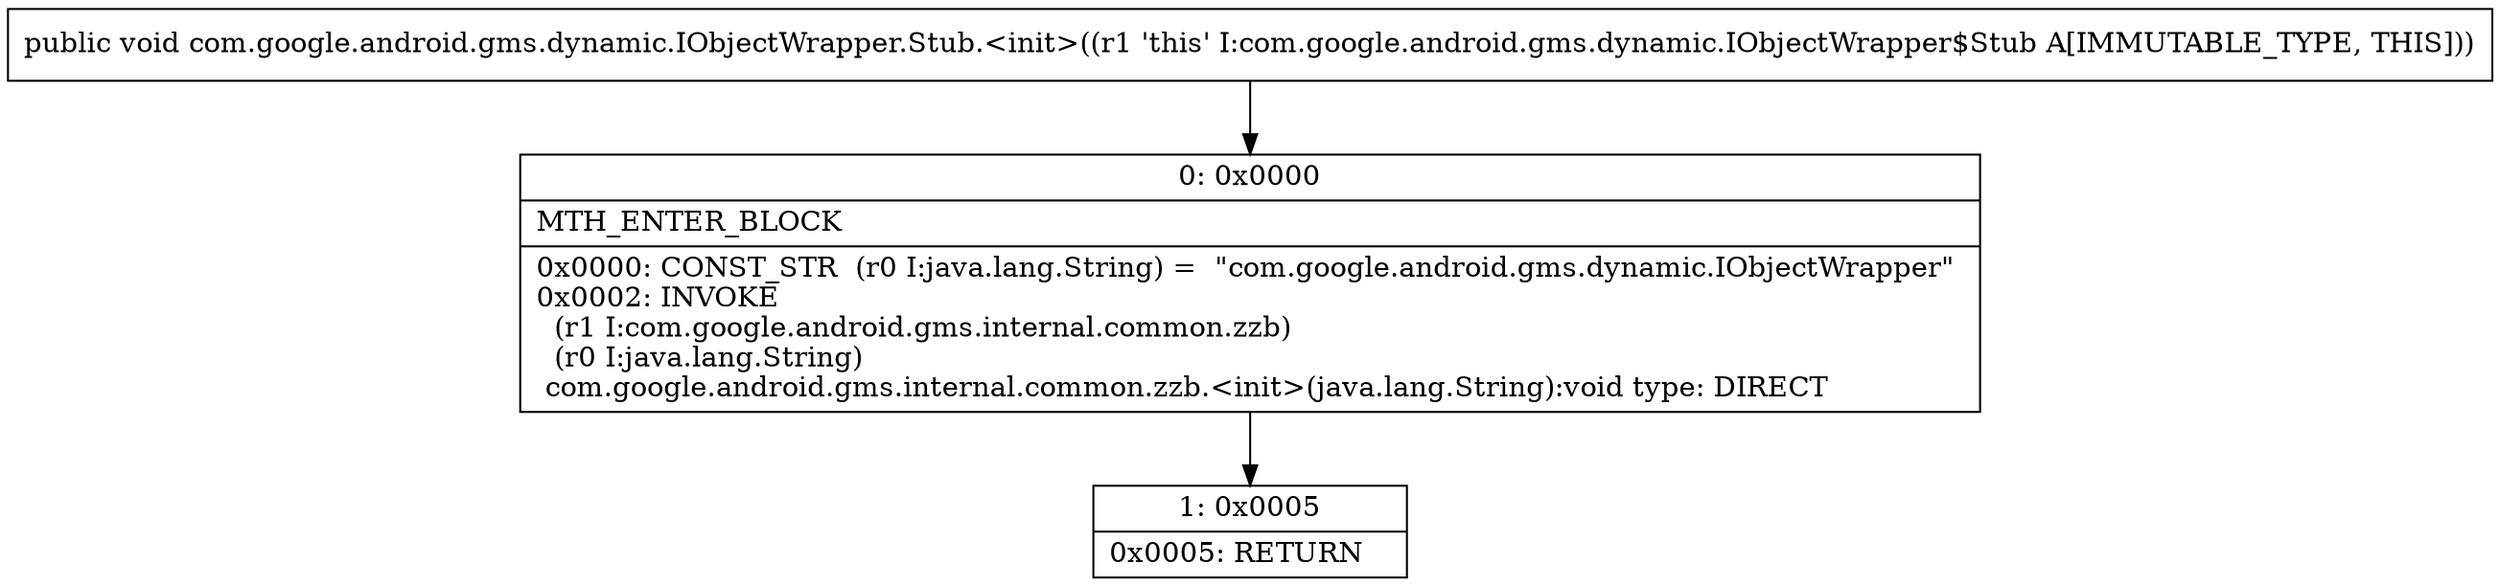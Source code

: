 digraph "CFG forcom.google.android.gms.dynamic.IObjectWrapper.Stub.\<init\>()V" {
Node_0 [shape=record,label="{0\:\ 0x0000|MTH_ENTER_BLOCK\l|0x0000: CONST_STR  (r0 I:java.lang.String) =  \"com.google.android.gms.dynamic.IObjectWrapper\" \l0x0002: INVOKE  \l  (r1 I:com.google.android.gms.internal.common.zzb)\l  (r0 I:java.lang.String)\l com.google.android.gms.internal.common.zzb.\<init\>(java.lang.String):void type: DIRECT \l}"];
Node_1 [shape=record,label="{1\:\ 0x0005|0x0005: RETURN   \l}"];
MethodNode[shape=record,label="{public void com.google.android.gms.dynamic.IObjectWrapper.Stub.\<init\>((r1 'this' I:com.google.android.gms.dynamic.IObjectWrapper$Stub A[IMMUTABLE_TYPE, THIS])) }"];
MethodNode -> Node_0;
Node_0 -> Node_1;
}

